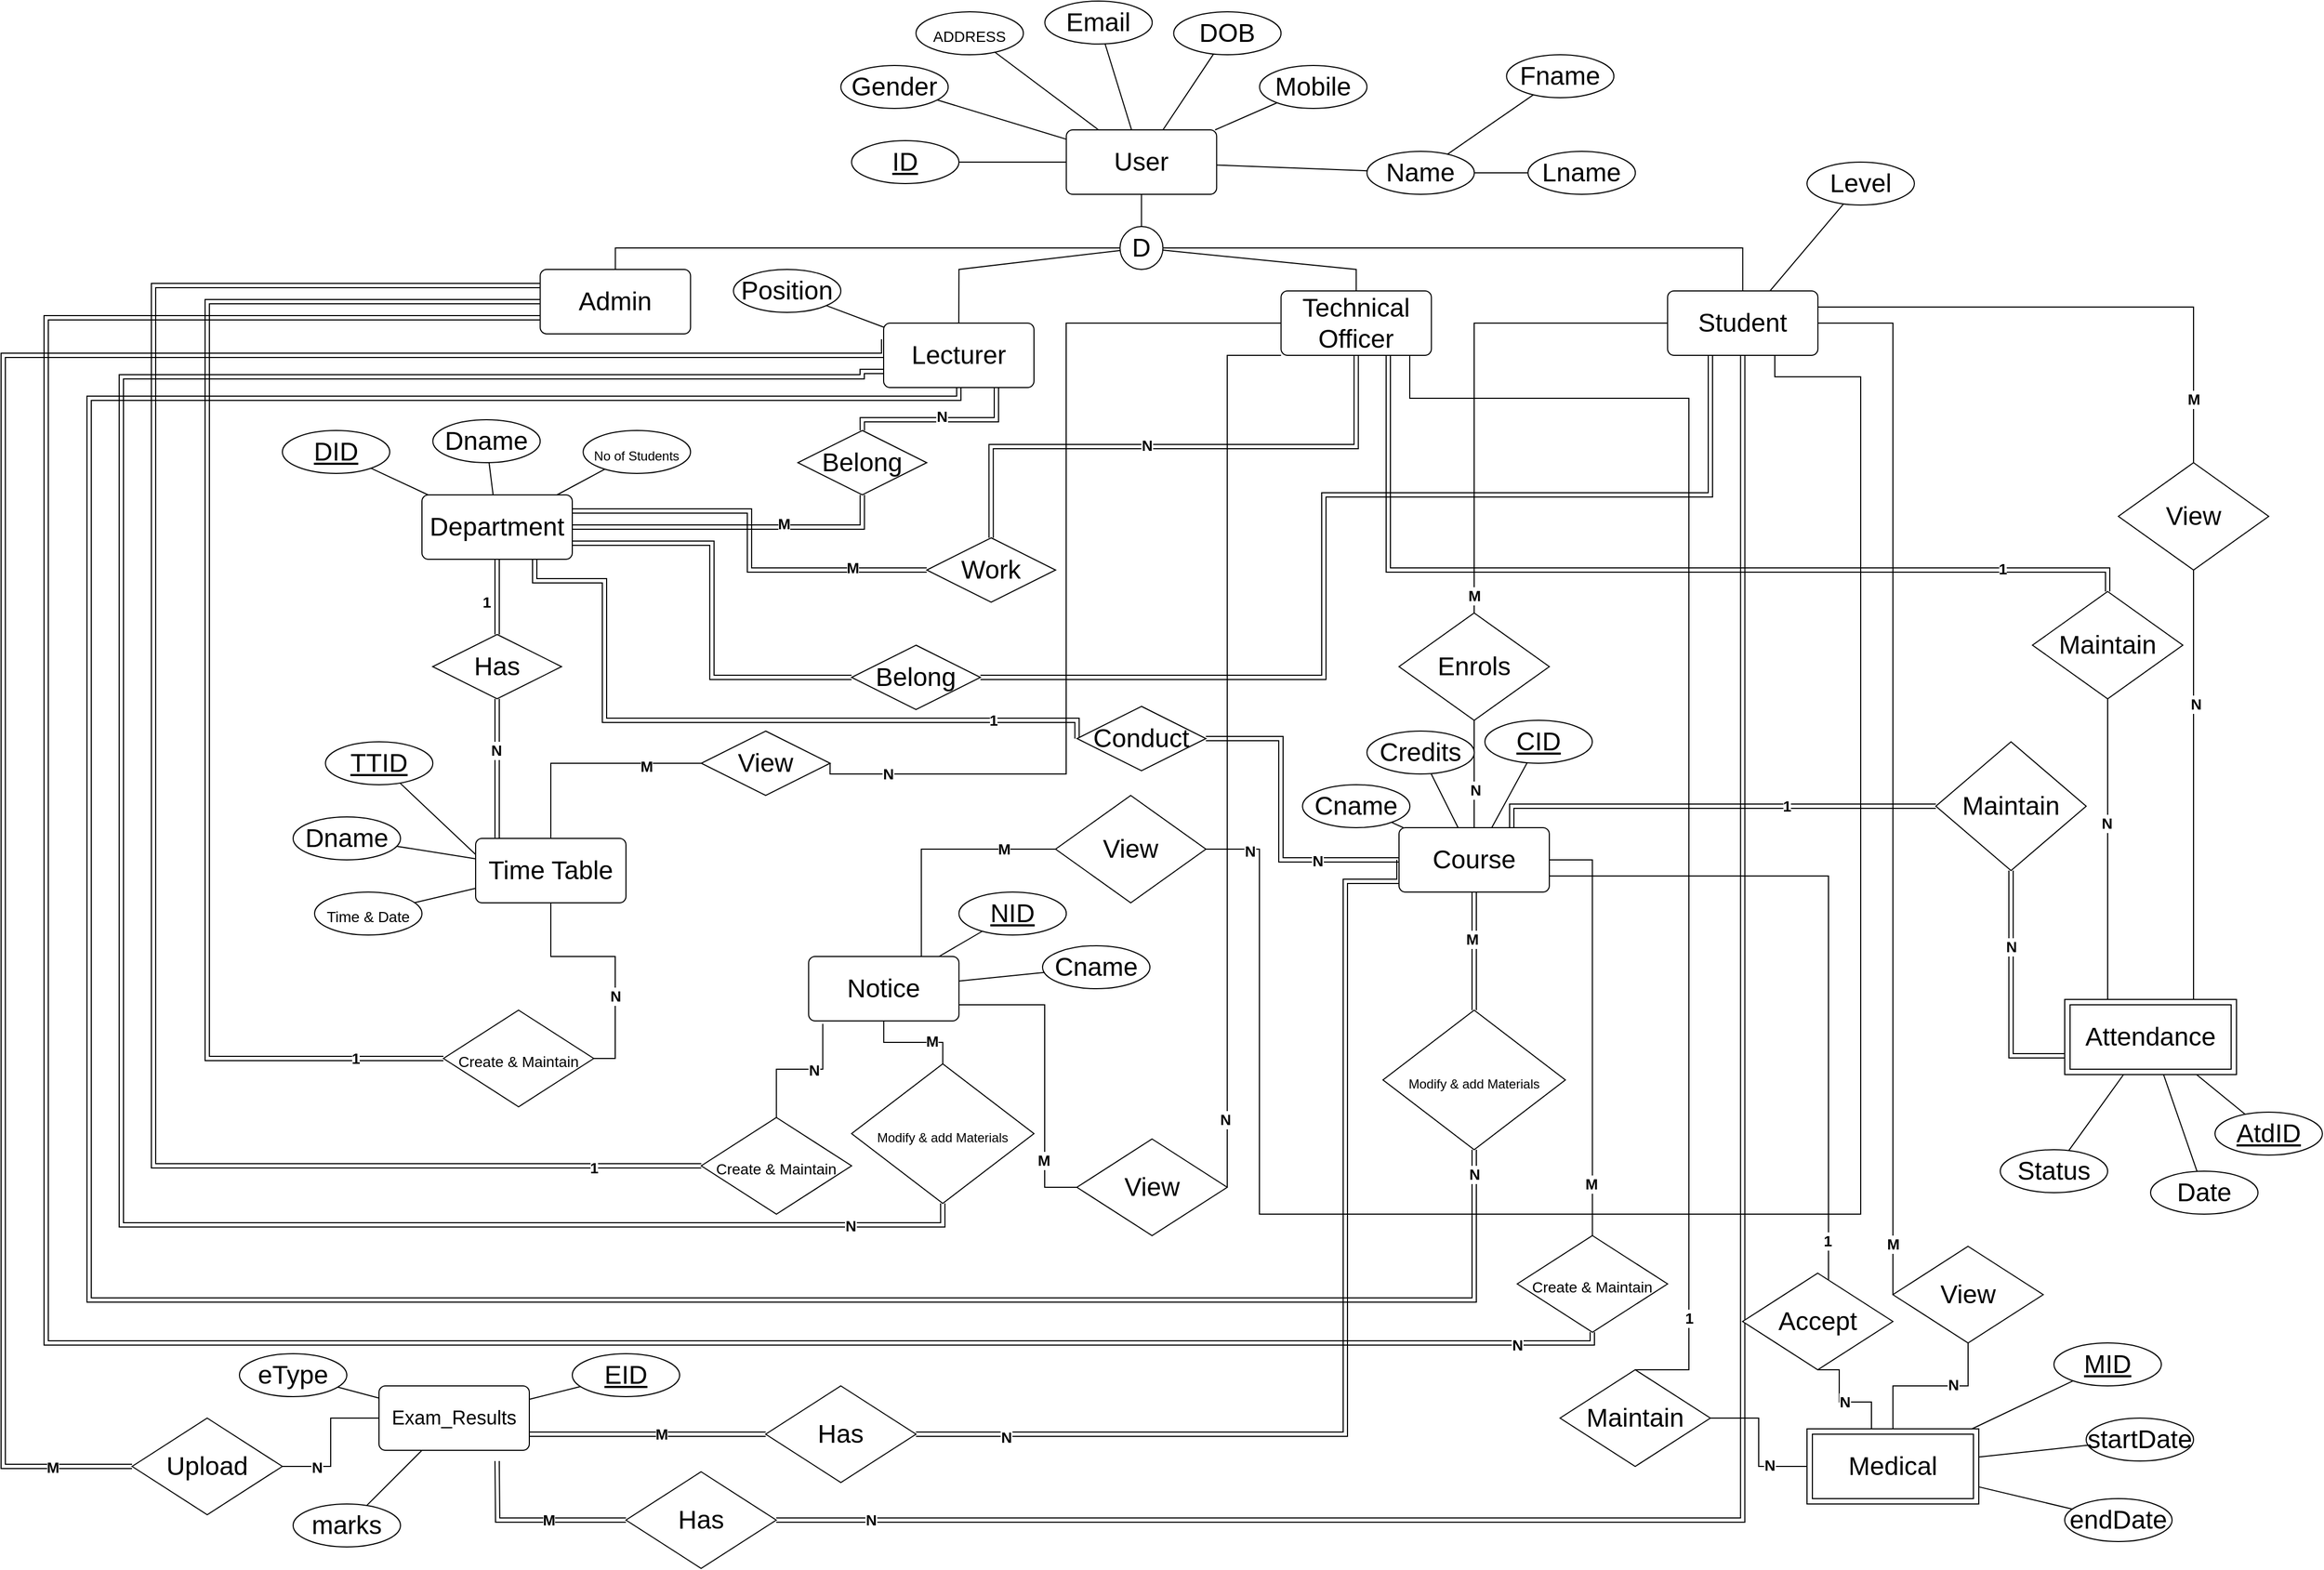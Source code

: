 <mxfile version="17.5.0" type="device"><diagram id="-6hDTSR5Ms34updTaCp2" name="Page-1"><mxGraphModel dx="3029" dy="1286" grid="1" gridSize="10" guides="1" tooltips="1" connect="1" arrows="1" fold="1" page="1" pageScale="1" pageWidth="2336" pageHeight="1654" background="#FFFFFF" math="0" shadow="0"><root><mxCell id="0"/><mxCell id="1" parent="0"/><mxCell id="gj6ehil4cQBld_E-kB1A-1" value="&lt;font style=&quot;font-size: 24px&quot;&gt;User&lt;/font&gt;" style="rounded=1;arcSize=10;whiteSpace=wrap;html=1;align=center;" vertex="1" parent="1"><mxGeometry x="1140.14" y="290" width="140" height="60" as="geometry"/></mxCell><mxCell id="gj6ehil4cQBld_E-kB1A-50" style="edgeStyle=orthogonalEdgeStyle;rounded=0;orthogonalLoop=1;jettySize=auto;html=1;exitX=0;exitY=0.5;exitDx=0;exitDy=0;entryX=0;entryY=0.5;entryDx=0;entryDy=0;fontSize=24;endArrow=none;endFill=0;shape=link;" edge="1" parent="1" source="gj6ehil4cQBld_E-kB1A-2" target="gj6ehil4cQBld_E-kB1A-46"><mxGeometry relative="1" as="geometry"><Array as="points"><mxPoint x="340" y="450"/><mxPoint x="340" y="1155"/></Array></mxGeometry></mxCell><mxCell id="gj6ehil4cQBld_E-kB1A-206" value="&lt;b&gt;1&lt;/b&gt;" style="edgeLabel;html=1;align=center;verticalAlign=middle;resizable=0;points=[];fontSize=14;" vertex="1" connectable="0" parent="gj6ehil4cQBld_E-kB1A-50"><mxGeometry x="0.866" relative="1" as="geometry"><mxPoint as="offset"/></mxGeometry></mxCell><mxCell id="gj6ehil4cQBld_E-kB1A-56" style="edgeStyle=orthogonalEdgeStyle;rounded=0;orthogonalLoop=1;jettySize=auto;html=1;exitX=0;exitY=0.25;exitDx=0;exitDy=0;fontSize=18;endArrow=none;endFill=0;entryX=0;entryY=0.5;entryDx=0;entryDy=0;shape=link;" edge="1" parent="1" source="gj6ehil4cQBld_E-kB1A-2" target="gj6ehil4cQBld_E-kB1A-58"><mxGeometry relative="1" as="geometry"><mxPoint x="995.14" y="1160" as="targetPoint"/><Array as="points"><mxPoint x="290" y="435"/><mxPoint x="290" y="1255"/></Array></mxGeometry></mxCell><mxCell id="gj6ehil4cQBld_E-kB1A-223" value="&lt;b&gt;1&lt;/b&gt;" style="edgeLabel;html=1;align=center;verticalAlign=middle;resizable=0;points=[];fontSize=14;" vertex="1" connectable="0" parent="gj6ehil4cQBld_E-kB1A-56"><mxGeometry x="0.881" y="-2" relative="1" as="geometry"><mxPoint as="offset"/></mxGeometry></mxCell><mxCell id="gj6ehil4cQBld_E-kB1A-78" style="edgeStyle=orthogonalEdgeStyle;rounded=0;orthogonalLoop=1;jettySize=auto;html=1;exitX=0;exitY=0.75;exitDx=0;exitDy=0;fontSize=12;endArrow=none;endFill=0;shape=link;" edge="1" parent="1" source="gj6ehil4cQBld_E-kB1A-2" target="gj6ehil4cQBld_E-kB1A-79"><mxGeometry relative="1" as="geometry"><mxPoint x="1630" y="1420" as="targetPoint"/><Array as="points"><mxPoint x="190" y="465"/><mxPoint x="190" y="1420"/><mxPoint x="1630" y="1420"/></Array></mxGeometry></mxCell><mxCell id="gj6ehil4cQBld_E-kB1A-233" value="&lt;b&gt;N&lt;/b&gt;" style="edgeLabel;html=1;align=center;verticalAlign=middle;resizable=0;points=[];fontSize=14;" vertex="1" connectable="0" parent="gj6ehil4cQBld_E-kB1A-78"><mxGeometry x="0.944" y="-2" relative="1" as="geometry"><mxPoint as="offset"/></mxGeometry></mxCell><mxCell id="gj6ehil4cQBld_E-kB1A-2" value="&lt;font style=&quot;font-size: 24px&quot;&gt;Admin&lt;/font&gt;" style="rounded=1;arcSize=10;whiteSpace=wrap;html=1;align=center;" vertex="1" parent="1"><mxGeometry x="650.14" y="420" width="140" height="60" as="geometry"/></mxCell><mxCell id="gj6ehil4cQBld_E-kB1A-37" style="rounded=0;orthogonalLoop=1;jettySize=auto;html=1;exitX=0.75;exitY=1;exitDx=0;exitDy=0;entryX=0.5;entryY=0;entryDx=0;entryDy=0;fontSize=24;endArrow=none;endFill=0;edgeStyle=orthogonalEdgeStyle;shape=link;" edge="1" parent="1" source="gj6ehil4cQBld_E-kB1A-4" target="gj6ehil4cQBld_E-kB1A-34"><mxGeometry relative="1" as="geometry"><Array as="points"><mxPoint x="1075" y="560"/><mxPoint x="950" y="560"/></Array></mxGeometry></mxCell><mxCell id="gj6ehil4cQBld_E-kB1A-187" value="&lt;b&gt;N&lt;/b&gt;" style="edgeLabel;html=1;align=center;verticalAlign=middle;resizable=0;points=[];fontSize=14;" vertex="1" connectable="0" parent="gj6ehil4cQBld_E-kB1A-37"><mxGeometry x="-0.018" y="-3" relative="1" as="geometry"><mxPoint as="offset"/></mxGeometry></mxCell><mxCell id="gj6ehil4cQBld_E-kB1A-60" style="edgeStyle=orthogonalEdgeStyle;rounded=0;orthogonalLoop=1;jettySize=auto;html=1;exitX=0;exitY=0.75;exitDx=0;exitDy=0;fontSize=18;endArrow=none;endFill=0;entryX=0.5;entryY=1;entryDx=0;entryDy=0;shape=link;" edge="1" parent="1" source="gj6ehil4cQBld_E-kB1A-4" target="gj6ehil4cQBld_E-kB1A-62"><mxGeometry relative="1" as="geometry"><mxPoint x="1000.14" y="1191.429" as="targetPoint"/><Array as="points"><mxPoint x="950" y="515"/><mxPoint x="950" y="520"/><mxPoint x="260" y="520"/><mxPoint x="260" y="1310"/><mxPoint x="1025" y="1310"/></Array></mxGeometry></mxCell><mxCell id="gj6ehil4cQBld_E-kB1A-225" value="&lt;b&gt;N&lt;/b&gt;" style="edgeLabel;html=1;align=center;verticalAlign=middle;resizable=0;points=[];fontSize=14;" vertex="1" connectable="0" parent="gj6ehil4cQBld_E-kB1A-60"><mxGeometry x="0.907" y="-1" relative="1" as="geometry"><mxPoint as="offset"/></mxGeometry></mxCell><mxCell id="gj6ehil4cQBld_E-kB1A-84" style="edgeStyle=orthogonalEdgeStyle;rounded=0;orthogonalLoop=1;jettySize=auto;html=1;exitX=0;exitY=0.25;exitDx=0;exitDy=0;fontSize=12;endArrow=none;endFill=0;shape=link;" edge="1" parent="1" source="gj6ehil4cQBld_E-kB1A-4" target="gj6ehil4cQBld_E-kB1A-85"><mxGeometry relative="1" as="geometry"><mxPoint x="260" y="1533.333" as="targetPoint"/><Array as="points"><mxPoint x="970" y="500"/><mxPoint x="150" y="500"/><mxPoint x="150" y="1535"/></Array></mxGeometry></mxCell><mxCell id="gj6ehil4cQBld_E-kB1A-226" value="&lt;b&gt;M&lt;/b&gt;" style="edgeLabel;html=1;align=center;verticalAlign=middle;resizable=0;points=[];fontSize=14;" vertex="1" connectable="0" parent="gj6ehil4cQBld_E-kB1A-84"><mxGeometry x="0.925" y="-1" relative="1" as="geometry"><mxPoint as="offset"/></mxGeometry></mxCell><mxCell id="gj6ehil4cQBld_E-kB1A-4" value="&lt;font style=&quot;font-size: 24px&quot;&gt;Lecturer&lt;/font&gt;" style="rounded=1;arcSize=10;whiteSpace=wrap;html=1;align=center;" vertex="1" parent="1"><mxGeometry x="970" y="470" width="140" height="60" as="geometry"/></mxCell><mxCell id="gj6ehil4cQBld_E-kB1A-39" style="edgeStyle=orthogonalEdgeStyle;rounded=0;orthogonalLoop=1;jettySize=auto;html=1;exitX=0.5;exitY=1;exitDx=0;exitDy=0;entryX=0.5;entryY=0;entryDx=0;entryDy=0;fontSize=24;endArrow=none;endFill=0;shape=link;" edge="1" parent="1" source="gj6ehil4cQBld_E-kB1A-5" target="gj6ehil4cQBld_E-kB1A-35"><mxGeometry relative="1" as="geometry"/></mxCell><mxCell id="gj6ehil4cQBld_E-kB1A-188" value="&lt;b&gt;N&lt;/b&gt;" style="edgeLabel;html=1;align=center;verticalAlign=middle;resizable=0;points=[];fontSize=14;" vertex="1" connectable="0" parent="gj6ehil4cQBld_E-kB1A-39"><mxGeometry x="0.098" y="-1" relative="1" as="geometry"><mxPoint as="offset"/></mxGeometry></mxCell><mxCell id="gj6ehil4cQBld_E-kB1A-49" style="edgeStyle=orthogonalEdgeStyle;rounded=0;orthogonalLoop=1;jettySize=auto;html=1;entryX=1;entryY=0.5;entryDx=0;entryDy=0;fontSize=24;endArrow=none;endFill=0;exitX=0;exitY=0.5;exitDx=0;exitDy=0;" edge="1" parent="1" source="gj6ehil4cQBld_E-kB1A-5" target="gj6ehil4cQBld_E-kB1A-48"><mxGeometry relative="1" as="geometry"><mxPoint x="1370.14" y="500" as="sourcePoint"/><Array as="points"><mxPoint x="1140" y="470"/><mxPoint x="1140" y="890"/><mxPoint x="920" y="890"/></Array></mxGeometry></mxCell><mxCell id="gj6ehil4cQBld_E-kB1A-203" value="&lt;b&gt;N&lt;/b&gt;" style="edgeLabel;html=1;align=center;verticalAlign=middle;resizable=0;points=[];fontSize=14;" vertex="1" connectable="0" parent="gj6ehil4cQBld_E-kB1A-49"><mxGeometry x="0.85" relative="1" as="geometry"><mxPoint as="offset"/></mxGeometry></mxCell><mxCell id="gj6ehil4cQBld_E-kB1A-64" style="edgeStyle=orthogonalEdgeStyle;rounded=0;orthogonalLoop=1;jettySize=auto;html=1;exitX=0;exitY=1;exitDx=0;exitDy=0;fontSize=24;endArrow=none;endFill=0;entryX=1;entryY=0.5;entryDx=0;entryDy=0;" edge="1" parent="1" source="gj6ehil4cQBld_E-kB1A-5" target="gj6ehil4cQBld_E-kB1A-70"><mxGeometry relative="1" as="geometry"><mxPoint x="1190.14" y="1080" as="targetPoint"/><Array as="points"><mxPoint x="1290" y="500"/></Array></mxGeometry></mxCell><mxCell id="gj6ehil4cQBld_E-kB1A-212" value="&lt;b&gt;N&lt;/b&gt;" style="edgeLabel;html=1;align=center;verticalAlign=middle;resizable=0;points=[];fontSize=14;" vertex="1" connectable="0" parent="gj6ehil4cQBld_E-kB1A-64"><mxGeometry x="0.847" y="-2" relative="1" as="geometry"><mxPoint as="offset"/></mxGeometry></mxCell><mxCell id="gj6ehil4cQBld_E-kB1A-106" style="edgeStyle=orthogonalEdgeStyle;rounded=0;orthogonalLoop=1;jettySize=auto;html=1;exitX=1;exitY=0.75;exitDx=0;exitDy=0;fontSize=24;endArrow=none;endFill=0;entryX=0.5;entryY=0;entryDx=0;entryDy=0;" edge="1" parent="1" source="gj6ehil4cQBld_E-kB1A-5" target="gj6ehil4cQBld_E-kB1A-107"><mxGeometry relative="1" as="geometry"><mxPoint x="1680" y="1100" as="targetPoint"/><Array as="points"><mxPoint x="1460" y="485"/><mxPoint x="1460" y="540"/><mxPoint x="1720" y="540"/><mxPoint x="1720" y="1445"/></Array></mxGeometry></mxCell><mxCell id="gj6ehil4cQBld_E-kB1A-220" value="&lt;b&gt;1&lt;/b&gt;" style="edgeLabel;html=1;align=center;verticalAlign=middle;resizable=0;points=[];fontSize=14;" vertex="1" connectable="0" parent="gj6ehil4cQBld_E-kB1A-106"><mxGeometry x="0.848" relative="1" as="geometry"><mxPoint as="offset"/></mxGeometry></mxCell><mxCell id="gj6ehil4cQBld_E-kB1A-5" value="&lt;font style=&quot;font-size: 24px&quot;&gt;Technical Officer&lt;/font&gt;" style="rounded=1;arcSize=10;whiteSpace=wrap;html=1;align=center;" vertex="1" parent="1"><mxGeometry x="1340.14" y="440" width="140" height="60" as="geometry"/></mxCell><mxCell id="gj6ehil4cQBld_E-kB1A-41" style="edgeStyle=orthogonalEdgeStyle;rounded=0;orthogonalLoop=1;jettySize=auto;html=1;exitX=0;exitY=0.5;exitDx=0;exitDy=0;entryX=1;entryY=0.5;entryDx=0;entryDy=0;fontSize=24;endArrow=none;endFill=0;shape=link;" edge="1" parent="1" source="gj6ehil4cQBld_E-kB1A-6" target="gj6ehil4cQBld_E-kB1A-36"><mxGeometry relative="1" as="geometry"><Array as="points"><mxPoint x="1740" y="470"/><mxPoint x="1740" y="630"/><mxPoint x="1380" y="630"/><mxPoint x="1380" y="800"/></Array></mxGeometry></mxCell><mxCell id="gj6ehil4cQBld_E-kB1A-65" style="edgeStyle=orthogonalEdgeStyle;rounded=0;orthogonalLoop=1;jettySize=auto;html=1;exitX=0;exitY=0.75;exitDx=0;exitDy=0;fontSize=24;endArrow=none;endFill=0;" edge="1" parent="1" source="gj6ehil4cQBld_E-kB1A-6" target="gj6ehil4cQBld_E-kB1A-66"><mxGeometry relative="1" as="geometry"><mxPoint x="1310.14" y="868.571" as="targetPoint"/><Array as="points"><mxPoint x="1800" y="485"/><mxPoint x="1800" y="520"/><mxPoint x="1880" y="520"/><mxPoint x="1880" y="1300"/><mxPoint x="1320" y="1300"/><mxPoint x="1320" y="960"/></Array></mxGeometry></mxCell><mxCell id="gj6ehil4cQBld_E-kB1A-210" value="&lt;b&gt;N&lt;/b&gt;" style="edgeLabel;html=1;align=center;verticalAlign=middle;resizable=0;points=[];fontSize=14;" vertex="1" connectable="0" parent="gj6ehil4cQBld_E-kB1A-65"><mxGeometry x="0.958" y="2" relative="1" as="geometry"><mxPoint as="offset"/></mxGeometry></mxCell><mxCell id="gj6ehil4cQBld_E-kB1A-90" style="edgeStyle=orthogonalEdgeStyle;rounded=0;orthogonalLoop=1;jettySize=auto;html=1;exitX=0.5;exitY=1;exitDx=0;exitDy=0;fontSize=12;endArrow=none;endFill=0;entryX=1;entryY=0.5;entryDx=0;entryDy=0;shape=link;" edge="1" parent="1" source="gj6ehil4cQBld_E-kB1A-6" target="gj6ehil4cQBld_E-kB1A-91"><mxGeometry relative="1" as="geometry"><mxPoint x="1730" y="1590" as="targetPoint"/></mxGeometry></mxCell><mxCell id="gj6ehil4cQBld_E-kB1A-229" value="&lt;b&gt;N&lt;/b&gt;" style="edgeLabel;html=1;align=center;verticalAlign=middle;resizable=0;points=[];fontSize=14;" vertex="1" connectable="0" parent="gj6ehil4cQBld_E-kB1A-90"><mxGeometry x="0.911" relative="1" as="geometry"><mxPoint as="offset"/></mxGeometry></mxCell><mxCell id="gj6ehil4cQBld_E-kB1A-109" style="edgeStyle=orthogonalEdgeStyle;rounded=0;orthogonalLoop=1;jettySize=auto;html=1;exitX=1;exitY=0.5;exitDx=0;exitDy=0;fontSize=24;endArrow=none;endFill=0;" edge="1" parent="1" source="gj6ehil4cQBld_E-kB1A-6" target="gj6ehil4cQBld_E-kB1A-110"><mxGeometry relative="1" as="geometry"><mxPoint x="1970" y="1331.667" as="targetPoint"/><Array as="points"><mxPoint x="1910" y="470"/></Array></mxGeometry></mxCell><mxCell id="gj6ehil4cQBld_E-kB1A-216" value="&lt;b&gt;M&lt;/b&gt;" style="edgeLabel;html=1;align=center;verticalAlign=middle;resizable=0;points=[];fontSize=14;" vertex="1" connectable="0" parent="gj6ehil4cQBld_E-kB1A-109"><mxGeometry x="0.904" relative="1" as="geometry"><mxPoint as="offset"/></mxGeometry></mxCell><mxCell id="gj6ehil4cQBld_E-kB1A-6" value="&lt;span style=&quot;font-size: 24px&quot;&gt;Student&lt;/span&gt;" style="rounded=1;arcSize=10;whiteSpace=wrap;html=1;align=center;" vertex="1" parent="1"><mxGeometry x="1700.14" y="440" width="140" height="60" as="geometry"/></mxCell><mxCell id="gj6ehil4cQBld_E-kB1A-7" value="D" style="ellipse;whiteSpace=wrap;html=1;align=center;fontSize=24;" vertex="1" parent="1"><mxGeometry x="1190.14" y="380" width="40" height="40" as="geometry"/></mxCell><mxCell id="gj6ehil4cQBld_E-kB1A-8" value="" style="endArrow=none;html=1;rounded=0;fontSize=24;" edge="1" parent="1" source="gj6ehil4cQBld_E-kB1A-7" target="gj6ehil4cQBld_E-kB1A-1"><mxGeometry width="50" height="50" relative="1" as="geometry"><mxPoint x="1300.14" y="460" as="sourcePoint"/><mxPoint x="1210.14" y="360" as="targetPoint"/></mxGeometry></mxCell><mxCell id="gj6ehil4cQBld_E-kB1A-9" value="" style="endArrow=none;html=1;rounded=0;fontSize=24;" edge="1" parent="1" source="gj6ehil4cQBld_E-kB1A-2" target="gj6ehil4cQBld_E-kB1A-7"><mxGeometry width="50" height="50" relative="1" as="geometry"><mxPoint x="720.14" y="440.0" as="sourcePoint"/><mxPoint x="1350.14" y="410" as="targetPoint"/><Array as="points"><mxPoint x="720.14" y="400"/></Array></mxGeometry></mxCell><mxCell id="gj6ehil4cQBld_E-kB1A-10" value="" style="endArrow=none;html=1;rounded=0;fontSize=24;" edge="1" parent="1" source="gj6ehil4cQBld_E-kB1A-6" target="gj6ehil4cQBld_E-kB1A-7"><mxGeometry width="50" height="50" relative="1" as="geometry"><mxPoint x="1300.14" y="460" as="sourcePoint"/><mxPoint x="1230.14" y="400" as="targetPoint"/><Array as="points"><mxPoint x="1770.14" y="400"/></Array></mxGeometry></mxCell><mxCell id="gj6ehil4cQBld_E-kB1A-11" value="" style="endArrow=none;html=1;rounded=0;fontSize=24;exitX=0.5;exitY=0;exitDx=0;exitDy=0;" edge="1" parent="1" source="gj6ehil4cQBld_E-kB1A-4" target="gj6ehil4cQBld_E-kB1A-7"><mxGeometry width="50" height="50" relative="1" as="geometry"><mxPoint x="1300.14" y="490" as="sourcePoint"/><mxPoint x="1350.14" y="440" as="targetPoint"/><Array as="points"><mxPoint x="1040.14" y="420"/></Array></mxGeometry></mxCell><mxCell id="gj6ehil4cQBld_E-kB1A-12" value="" style="endArrow=none;html=1;rounded=0;fontSize=24;exitX=0.5;exitY=0;exitDx=0;exitDy=0;" edge="1" parent="1" source="gj6ehil4cQBld_E-kB1A-5" target="gj6ehil4cQBld_E-kB1A-7"><mxGeometry width="50" height="50" relative="1" as="geometry"><mxPoint x="1300.14" y="490" as="sourcePoint"/><mxPoint x="1350.14" y="440" as="targetPoint"/><Array as="points"><mxPoint x="1410.14" y="420"/></Array></mxGeometry></mxCell><mxCell id="gj6ehil4cQBld_E-kB1A-13" value="ID" style="ellipse;whiteSpace=wrap;html=1;align=center;fontStyle=4;fontSize=24;" vertex="1" parent="1"><mxGeometry x="940.14" y="300" width="100" height="40" as="geometry"/></mxCell><mxCell id="gj6ehil4cQBld_E-kB1A-14" value="Name" style="ellipse;whiteSpace=wrap;html=1;align=center;fontSize=24;" vertex="1" parent="1"><mxGeometry x="1420.14" y="310" width="100" height="40" as="geometry"/></mxCell><mxCell id="gj6ehil4cQBld_E-kB1A-15" value="Fname" style="ellipse;whiteSpace=wrap;html=1;align=center;fontSize=24;" vertex="1" parent="1"><mxGeometry x="1550.14" y="220" width="100" height="40" as="geometry"/></mxCell><mxCell id="gj6ehil4cQBld_E-kB1A-16" value="Lname" style="ellipse;whiteSpace=wrap;html=1;align=center;fontSize=24;" vertex="1" parent="1"><mxGeometry x="1570.14" y="310" width="100" height="40" as="geometry"/></mxCell><mxCell id="gj6ehil4cQBld_E-kB1A-17" value="DOB" style="ellipse;whiteSpace=wrap;html=1;align=center;fontSize=24;" vertex="1" parent="1"><mxGeometry x="1240.14" y="180" width="100" height="40" as="geometry"/></mxCell><mxCell id="gj6ehil4cQBld_E-kB1A-18" value="Email" style="ellipse;whiteSpace=wrap;html=1;align=center;fontSize=24;" vertex="1" parent="1"><mxGeometry x="1120.14" y="170" width="100" height="40" as="geometry"/></mxCell><mxCell id="gj6ehil4cQBld_E-kB1A-19" value="&lt;font style=&quot;font-size: 14px&quot;&gt;ADDRESS&lt;/font&gt;" style="ellipse;whiteSpace=wrap;html=1;align=center;fontSize=24;" vertex="1" parent="1"><mxGeometry x="1000.14" y="180" width="100" height="40" as="geometry"/></mxCell><mxCell id="gj6ehil4cQBld_E-kB1A-20" value="&lt;font style=&quot;font-size: 24px&quot;&gt;Gender&lt;/font&gt;" style="ellipse;whiteSpace=wrap;html=1;align=center;fontSize=24;" vertex="1" parent="1"><mxGeometry x="930.14" y="230" width="100" height="40" as="geometry"/></mxCell><mxCell id="gj6ehil4cQBld_E-kB1A-21" value="Mobile" style="ellipse;whiteSpace=wrap;html=1;align=center;fontSize=24;" vertex="1" parent="1"><mxGeometry x="1320.14" y="230" width="100" height="40" as="geometry"/></mxCell><mxCell id="gj6ehil4cQBld_E-kB1A-22" value="" style="endArrow=none;html=1;rounded=0;fontSize=24;" edge="1" parent="1" source="gj6ehil4cQBld_E-kB1A-13" target="gj6ehil4cQBld_E-kB1A-1"><mxGeometry width="50" height="50" relative="1" as="geometry"><mxPoint x="1300.14" y="340" as="sourcePoint"/><mxPoint x="1350.14" y="290" as="targetPoint"/></mxGeometry></mxCell><mxCell id="gj6ehil4cQBld_E-kB1A-23" value="" style="endArrow=none;html=1;rounded=0;fontSize=24;" edge="1" parent="1" source="gj6ehil4cQBld_E-kB1A-1" target="gj6ehil4cQBld_E-kB1A-20"><mxGeometry width="50" height="50" relative="1" as="geometry"><mxPoint x="1070.14" y="280" as="sourcePoint"/><mxPoint x="1120.14" y="230" as="targetPoint"/></mxGeometry></mxCell><mxCell id="gj6ehil4cQBld_E-kB1A-24" value="" style="endArrow=none;html=1;rounded=0;fontSize=24;" edge="1" parent="1" source="gj6ehil4cQBld_E-kB1A-1" target="gj6ehil4cQBld_E-kB1A-19"><mxGeometry width="50" height="50" relative="1" as="geometry"><mxPoint x="1300.14" y="340" as="sourcePoint"/><mxPoint x="1350.14" y="290" as="targetPoint"/></mxGeometry></mxCell><mxCell id="gj6ehil4cQBld_E-kB1A-25" value="" style="endArrow=none;html=1;rounded=0;fontSize=24;" edge="1" parent="1" source="gj6ehil4cQBld_E-kB1A-1" target="gj6ehil4cQBld_E-kB1A-18"><mxGeometry width="50" height="50" relative="1" as="geometry"><mxPoint x="1300.14" y="340" as="sourcePoint"/><mxPoint x="1350.14" y="290" as="targetPoint"/></mxGeometry></mxCell><mxCell id="gj6ehil4cQBld_E-kB1A-26" value="" style="endArrow=none;html=1;rounded=0;fontSize=24;" edge="1" parent="1" source="gj6ehil4cQBld_E-kB1A-1" target="gj6ehil4cQBld_E-kB1A-17"><mxGeometry width="50" height="50" relative="1" as="geometry"><mxPoint x="1300.14" y="340" as="sourcePoint"/><mxPoint x="1350.14" y="290" as="targetPoint"/></mxGeometry></mxCell><mxCell id="gj6ehil4cQBld_E-kB1A-27" value="" style="endArrow=none;html=1;rounded=0;fontSize=24;" edge="1" parent="1" source="gj6ehil4cQBld_E-kB1A-1" target="gj6ehil4cQBld_E-kB1A-21"><mxGeometry width="50" height="50" relative="1" as="geometry"><mxPoint x="1300.14" y="340" as="sourcePoint"/><mxPoint x="1350.14" y="290" as="targetPoint"/></mxGeometry></mxCell><mxCell id="gj6ehil4cQBld_E-kB1A-28" value="" style="endArrow=none;html=1;rounded=0;fontSize=24;" edge="1" parent="1" source="gj6ehil4cQBld_E-kB1A-1" target="gj6ehil4cQBld_E-kB1A-14"><mxGeometry width="50" height="50" relative="1" as="geometry"><mxPoint x="1300.14" y="340" as="sourcePoint"/><mxPoint x="1350.14" y="290" as="targetPoint"/></mxGeometry></mxCell><mxCell id="gj6ehil4cQBld_E-kB1A-29" value="" style="endArrow=none;html=1;rounded=0;fontSize=24;" edge="1" parent="1" source="gj6ehil4cQBld_E-kB1A-14" target="gj6ehil4cQBld_E-kB1A-15"><mxGeometry width="50" height="50" relative="1" as="geometry"><mxPoint x="1300.14" y="340" as="sourcePoint"/><mxPoint x="1350.14" y="290" as="targetPoint"/></mxGeometry></mxCell><mxCell id="gj6ehil4cQBld_E-kB1A-30" value="" style="endArrow=none;html=1;rounded=0;fontSize=24;" edge="1" parent="1" source="gj6ehil4cQBld_E-kB1A-14" target="gj6ehil4cQBld_E-kB1A-16"><mxGeometry width="50" height="50" relative="1" as="geometry"><mxPoint x="1300.14" y="340" as="sourcePoint"/><mxPoint x="1350.14" y="290" as="targetPoint"/></mxGeometry></mxCell><mxCell id="gj6ehil4cQBld_E-kB1A-53" style="edgeStyle=orthogonalEdgeStyle;rounded=0;orthogonalLoop=1;jettySize=auto;html=1;exitX=0.5;exitY=1;exitDx=0;exitDy=0;entryX=0.5;entryY=0;entryDx=0;entryDy=0;fontSize=24;endArrow=none;endFill=0;shape=link;" edge="1" parent="1" source="gj6ehil4cQBld_E-kB1A-31" target="gj6ehil4cQBld_E-kB1A-47"><mxGeometry relative="1" as="geometry"/></mxCell><mxCell id="gj6ehil4cQBld_E-kB1A-181" style="edgeStyle=orthogonalEdgeStyle;shape=link;rounded=0;orthogonalLoop=1;jettySize=auto;html=1;exitX=0.75;exitY=1;exitDx=0;exitDy=0;entryX=0;entryY=0.5;entryDx=0;entryDy=0;fontSize=14;endArrow=none;endFill=0;" edge="1" parent="1" source="gj6ehil4cQBld_E-kB1A-31" target="gj6ehil4cQBld_E-kB1A-180"><mxGeometry relative="1" as="geometry"><Array as="points"><mxPoint x="645" y="710"/><mxPoint x="710" y="710"/><mxPoint x="710" y="840"/><mxPoint x="1150" y="840"/></Array></mxGeometry></mxCell><mxCell id="gj6ehil4cQBld_E-kB1A-200" value="&lt;b&gt;1&lt;/b&gt;" style="edgeLabel;html=1;align=center;verticalAlign=middle;resizable=0;points=[];fontSize=14;" vertex="1" connectable="0" parent="gj6ehil4cQBld_E-kB1A-181"><mxGeometry x="0.717" relative="1" as="geometry"><mxPoint as="offset"/></mxGeometry></mxCell><mxCell id="gj6ehil4cQBld_E-kB1A-31" value="&lt;font style=&quot;font-size: 24px&quot;&gt;Department&lt;/font&gt;" style="rounded=1;arcSize=10;whiteSpace=wrap;html=1;align=center;" vertex="1" parent="1"><mxGeometry x="540" y="630" width="140" height="60" as="geometry"/></mxCell><mxCell id="gj6ehil4cQBld_E-kB1A-38" style="edgeStyle=orthogonalEdgeStyle;rounded=0;orthogonalLoop=1;jettySize=auto;html=1;exitX=0.5;exitY=1;exitDx=0;exitDy=0;fontSize=24;endArrow=none;endFill=0;shape=link;" edge="1" parent="1" source="gj6ehil4cQBld_E-kB1A-34" target="gj6ehil4cQBld_E-kB1A-31"><mxGeometry relative="1" as="geometry"/></mxCell><mxCell id="gj6ehil4cQBld_E-kB1A-186" value="&lt;b&gt;M&lt;/b&gt;" style="edgeLabel;html=1;align=center;verticalAlign=middle;resizable=0;points=[];fontSize=14;" vertex="1" connectable="0" parent="gj6ehil4cQBld_E-kB1A-38"><mxGeometry x="-0.313" y="-3" relative="1" as="geometry"><mxPoint as="offset"/></mxGeometry></mxCell><mxCell id="gj6ehil4cQBld_E-kB1A-34" value="Belong" style="shape=rhombus;perimeter=rhombusPerimeter;whiteSpace=wrap;html=1;align=center;fontSize=24;" vertex="1" parent="1"><mxGeometry x="890.14" y="570" width="120" height="60" as="geometry"/></mxCell><mxCell id="gj6ehil4cQBld_E-kB1A-40" style="edgeStyle=orthogonalEdgeStyle;rounded=0;orthogonalLoop=1;jettySize=auto;html=1;exitX=0;exitY=0.5;exitDx=0;exitDy=0;entryX=1;entryY=0.25;entryDx=0;entryDy=0;fontSize=24;endArrow=none;endFill=0;shape=link;" edge="1" parent="1" source="gj6ehil4cQBld_E-kB1A-35" target="gj6ehil4cQBld_E-kB1A-31"><mxGeometry relative="1" as="geometry"/></mxCell><mxCell id="gj6ehil4cQBld_E-kB1A-189" value="&lt;b&gt;M&lt;/b&gt;" style="edgeLabel;html=1;align=center;verticalAlign=middle;resizable=0;points=[];fontSize=14;" vertex="1" connectable="0" parent="gj6ehil4cQBld_E-kB1A-40"><mxGeometry x="-0.641" y="-2" relative="1" as="geometry"><mxPoint as="offset"/></mxGeometry></mxCell><mxCell id="gj6ehil4cQBld_E-kB1A-35" value="Work" style="shape=rhombus;perimeter=rhombusPerimeter;whiteSpace=wrap;html=1;align=center;fontSize=24;" vertex="1" parent="1"><mxGeometry x="1010.14" y="670" width="120" height="60" as="geometry"/></mxCell><mxCell id="gj6ehil4cQBld_E-kB1A-42" style="edgeStyle=orthogonalEdgeStyle;rounded=0;orthogonalLoop=1;jettySize=auto;html=1;exitX=0;exitY=0.5;exitDx=0;exitDy=0;entryX=1;entryY=0.75;entryDx=0;entryDy=0;fontSize=24;endArrow=none;endFill=0;shape=link;" edge="1" parent="1" source="gj6ehil4cQBld_E-kB1A-36" target="gj6ehil4cQBld_E-kB1A-31"><mxGeometry relative="1" as="geometry"/></mxCell><mxCell id="gj6ehil4cQBld_E-kB1A-36" value="Belong" style="shape=rhombus;perimeter=rhombusPerimeter;whiteSpace=wrap;html=1;align=center;fontSize=24;" vertex="1" parent="1"><mxGeometry x="940.14" y="770" width="120" height="60" as="geometry"/></mxCell><mxCell id="gj6ehil4cQBld_E-kB1A-43" value="&lt;font style=&quot;font-size: 24px&quot;&gt;Time Table&lt;/font&gt;" style="rounded=1;arcSize=10;whiteSpace=wrap;html=1;align=center;" vertex="1" parent="1"><mxGeometry x="590" y="950" width="140" height="60" as="geometry"/></mxCell><mxCell id="gj6ehil4cQBld_E-kB1A-44" value="&lt;font style=&quot;font-size: 24px&quot;&gt;Notice&lt;/font&gt;" style="rounded=1;arcSize=10;whiteSpace=wrap;html=1;align=center;" vertex="1" parent="1"><mxGeometry x="900.14" y="1060" width="140" height="60" as="geometry"/></mxCell><mxCell id="gj6ehil4cQBld_E-kB1A-76" style="edgeStyle=orthogonalEdgeStyle;rounded=0;orthogonalLoop=1;jettySize=auto;html=1;exitX=0.5;exitY=1;exitDx=0;exitDy=0;entryX=0.5;entryY=0;entryDx=0;entryDy=0;fontSize=12;endArrow=none;endFill=0;shape=link;" edge="1" parent="1" source="gj6ehil4cQBld_E-kB1A-45" target="gj6ehil4cQBld_E-kB1A-75"><mxGeometry relative="1" as="geometry"/></mxCell><mxCell id="gj6ehil4cQBld_E-kB1A-214" value="&lt;b&gt;M&lt;/b&gt;" style="edgeLabel;html=1;align=center;verticalAlign=middle;resizable=0;points=[];fontSize=14;" vertex="1" connectable="0" parent="gj6ehil4cQBld_E-kB1A-76"><mxGeometry x="-0.2" y="-2" relative="1" as="geometry"><mxPoint as="offset"/></mxGeometry></mxCell><mxCell id="gj6ehil4cQBld_E-kB1A-87" style="edgeStyle=orthogonalEdgeStyle;rounded=0;orthogonalLoop=1;jettySize=auto;html=1;exitX=0;exitY=0.5;exitDx=0;exitDy=0;fontSize=12;endArrow=none;endFill=0;entryX=1;entryY=0.5;entryDx=0;entryDy=0;shape=link;" edge="1" parent="1" source="gj6ehil4cQBld_E-kB1A-45" target="gj6ehil4cQBld_E-kB1A-88"><mxGeometry relative="1" as="geometry"><mxPoint x="1040" y="1500" as="targetPoint"/><Array as="points"><mxPoint x="1450" y="990"/><mxPoint x="1400" y="990"/><mxPoint x="1400" y="1505"/></Array></mxGeometry></mxCell><mxCell id="gj6ehil4cQBld_E-kB1A-231" value="&lt;b&gt;N&lt;/b&gt;" style="edgeLabel;html=1;align=center;verticalAlign=middle;resizable=0;points=[];fontSize=14;" vertex="1" connectable="0" parent="gj6ehil4cQBld_E-kB1A-87"><mxGeometry x="0.832" y="3" relative="1" as="geometry"><mxPoint x="1" as="offset"/></mxGeometry></mxCell><mxCell id="gj6ehil4cQBld_E-kB1A-101" style="edgeStyle=orthogonalEdgeStyle;rounded=0;orthogonalLoop=1;jettySize=auto;html=1;exitX=1;exitY=0.75;exitDx=0;exitDy=0;fontSize=24;endArrow=none;endFill=0;" edge="1" parent="1" source="gj6ehil4cQBld_E-kB1A-45" target="gj6ehil4cQBld_E-kB1A-102"><mxGeometry relative="1" as="geometry"><mxPoint x="1860" y="1350" as="targetPoint"/><Array as="points"><mxPoint x="1850" y="985"/></Array></mxGeometry></mxCell><mxCell id="gj6ehil4cQBld_E-kB1A-218" value="&lt;b&gt;1&lt;/b&gt;" style="edgeLabel;html=1;align=center;verticalAlign=middle;resizable=0;points=[];fontSize=14;" vertex="1" connectable="0" parent="gj6ehil4cQBld_E-kB1A-101"><mxGeometry x="0.885" y="-1" relative="1" as="geometry"><mxPoint as="offset"/></mxGeometry></mxCell><mxCell id="gj6ehil4cQBld_E-kB1A-120" style="edgeStyle=orthogonalEdgeStyle;rounded=0;orthogonalLoop=1;jettySize=auto;html=1;exitX=0.75;exitY=0;exitDx=0;exitDy=0;entryX=0;entryY=0.5;entryDx=0;entryDy=0;fontSize=24;endArrow=none;endFill=0;shape=link;" edge="1" parent="1" source="gj6ehil4cQBld_E-kB1A-45" target="gj6ehil4cQBld_E-kB1A-119"><mxGeometry relative="1" as="geometry"/></mxCell><mxCell id="gj6ehil4cQBld_E-kB1A-196" value="&lt;b&gt;1&lt;/b&gt;" style="edgeLabel;html=1;align=center;verticalAlign=middle;resizable=0;points=[];fontSize=14;" vertex="1" connectable="0" parent="gj6ehil4cQBld_E-kB1A-120"><mxGeometry x="0.33" relative="1" as="geometry"><mxPoint as="offset"/></mxGeometry></mxCell><mxCell id="gj6ehil4cQBld_E-kB1A-45" value="&lt;font style=&quot;font-size: 24px&quot;&gt;Course&lt;/font&gt;" style="rounded=1;arcSize=10;whiteSpace=wrap;html=1;align=center;" vertex="1" parent="1"><mxGeometry x="1450.0" y="940" width="140" height="60" as="geometry"/></mxCell><mxCell id="gj6ehil4cQBld_E-kB1A-52" style="edgeStyle=orthogonalEdgeStyle;rounded=0;orthogonalLoop=1;jettySize=auto;html=1;exitX=1;exitY=0.5;exitDx=0;exitDy=0;entryX=0.5;entryY=1;entryDx=0;entryDy=0;fontSize=24;endArrow=none;endFill=0;" edge="1" parent="1" source="gj6ehil4cQBld_E-kB1A-46" target="gj6ehil4cQBld_E-kB1A-43"><mxGeometry relative="1" as="geometry"/></mxCell><mxCell id="gj6ehil4cQBld_E-kB1A-207" value="&lt;b&gt;N&lt;/b&gt;" style="edgeLabel;html=1;align=center;verticalAlign=middle;resizable=0;points=[];fontSize=14;" vertex="1" connectable="0" parent="gj6ehil4cQBld_E-kB1A-52"><mxGeometry x="-0.307" relative="1" as="geometry"><mxPoint as="offset"/></mxGeometry></mxCell><mxCell id="gj6ehil4cQBld_E-kB1A-46" value="&lt;font style=&quot;font-size: 14px&quot;&gt;Create &amp;amp; Maintain&lt;/font&gt;" style="shape=rhombus;perimeter=rhombusPerimeter;whiteSpace=wrap;html=1;align=center;fontSize=24;" vertex="1" parent="1"><mxGeometry x="560" y="1110" width="140" height="90" as="geometry"/></mxCell><mxCell id="gj6ehil4cQBld_E-kB1A-74" style="edgeStyle=orthogonalEdgeStyle;rounded=0;orthogonalLoop=1;jettySize=auto;html=1;exitX=0.5;exitY=1;exitDx=0;exitDy=0;fontSize=24;endArrow=none;endFill=0;shape=link;" edge="1" parent="1" source="gj6ehil4cQBld_E-kB1A-47" target="gj6ehil4cQBld_E-kB1A-43"><mxGeometry relative="1" as="geometry"><Array as="points"><mxPoint x="610" y="920"/><mxPoint x="610" y="920"/></Array></mxGeometry></mxCell><mxCell id="gj6ehil4cQBld_E-kB1A-205" value="&lt;b&gt;N&lt;/b&gt;" style="edgeLabel;html=1;align=center;verticalAlign=middle;resizable=0;points=[];fontSize=14;" vertex="1" connectable="0" parent="gj6ehil4cQBld_E-kB1A-74"><mxGeometry x="-0.262" y="-1" relative="1" as="geometry"><mxPoint as="offset"/></mxGeometry></mxCell><mxCell id="gj6ehil4cQBld_E-kB1A-47" value="Has" style="shape=rhombus;perimeter=rhombusPerimeter;whiteSpace=wrap;html=1;align=center;fontSize=24;" vertex="1" parent="1"><mxGeometry x="550" y="760" width="120" height="60" as="geometry"/></mxCell><mxCell id="gj6ehil4cQBld_E-kB1A-51" style="edgeStyle=orthogonalEdgeStyle;rounded=0;orthogonalLoop=1;jettySize=auto;html=1;exitX=0;exitY=0.5;exitDx=0;exitDy=0;fontSize=24;endArrow=none;endFill=0;" edge="1" parent="1" source="gj6ehil4cQBld_E-kB1A-48" target="gj6ehil4cQBld_E-kB1A-43"><mxGeometry relative="1" as="geometry"/></mxCell><mxCell id="gj6ehil4cQBld_E-kB1A-202" value="&lt;b&gt;M&lt;/b&gt;" style="edgeLabel;html=1;align=center;verticalAlign=middle;resizable=0;points=[];fontSize=14;" vertex="1" connectable="0" parent="gj6ehil4cQBld_E-kB1A-51"><mxGeometry x="-0.513" y="3" relative="1" as="geometry"><mxPoint as="offset"/></mxGeometry></mxCell><mxCell id="gj6ehil4cQBld_E-kB1A-48" value="View" style="shape=rhombus;perimeter=rhombusPerimeter;whiteSpace=wrap;html=1;align=center;fontSize=24;" vertex="1" parent="1"><mxGeometry x="800.14" y="850" width="120" height="60" as="geometry"/></mxCell><mxCell id="gj6ehil4cQBld_E-kB1A-55" value="&lt;font style=&quot;font-size: 18px&quot;&gt;Exam_Results&lt;/font&gt;" style="rounded=1;arcSize=10;whiteSpace=wrap;html=1;align=center;" vertex="1" parent="1"><mxGeometry x="500" y="1460" width="140" height="60" as="geometry"/></mxCell><mxCell id="gj6ehil4cQBld_E-kB1A-59" style="edgeStyle=orthogonalEdgeStyle;rounded=0;orthogonalLoop=1;jettySize=auto;html=1;exitX=0.5;exitY=0;exitDx=0;exitDy=0;entryX=0.094;entryY=1.045;entryDx=0;entryDy=0;entryPerimeter=0;fontSize=18;endArrow=none;endFill=0;" edge="1" parent="1" source="gj6ehil4cQBld_E-kB1A-58" target="gj6ehil4cQBld_E-kB1A-44"><mxGeometry relative="1" as="geometry"/></mxCell><mxCell id="gj6ehil4cQBld_E-kB1A-222" value="&lt;b&gt;N&lt;/b&gt;" style="edgeLabel;html=1;align=center;verticalAlign=middle;resizable=0;points=[];fontSize=14;" vertex="1" connectable="0" parent="gj6ehil4cQBld_E-kB1A-59"><mxGeometry x="0.225" y="-1" relative="1" as="geometry"><mxPoint as="offset"/></mxGeometry></mxCell><mxCell id="gj6ehil4cQBld_E-kB1A-58" value="&lt;font style=&quot;font-size: 14px&quot;&gt;Create &amp;amp; Maintain&lt;/font&gt;" style="shape=rhombus;perimeter=rhombusPerimeter;whiteSpace=wrap;html=1;align=center;fontSize=24;" vertex="1" parent="1"><mxGeometry x="800.14" y="1210" width="140" height="90" as="geometry"/></mxCell><mxCell id="gj6ehil4cQBld_E-kB1A-63" style="edgeStyle=orthogonalEdgeStyle;rounded=0;orthogonalLoop=1;jettySize=auto;html=1;exitX=0.5;exitY=0;exitDx=0;exitDy=0;fontSize=24;endArrow=none;endFill=0;" edge="1" parent="1" source="gj6ehil4cQBld_E-kB1A-62" target="gj6ehil4cQBld_E-kB1A-44"><mxGeometry relative="1" as="geometry"><mxPoint x="1040.14" y="990" as="targetPoint"/></mxGeometry></mxCell><mxCell id="gj6ehil4cQBld_E-kB1A-224" value="&lt;b&gt;M&lt;/b&gt;" style="edgeLabel;html=1;align=center;verticalAlign=middle;resizable=0;points=[];fontSize=14;" vertex="1" connectable="0" parent="gj6ehil4cQBld_E-kB1A-63"><mxGeometry x="-0.366" y="-1" relative="1" as="geometry"><mxPoint as="offset"/></mxGeometry></mxCell><mxCell id="gj6ehil4cQBld_E-kB1A-62" value="&lt;font style=&quot;font-size: 12px&quot;&gt;Modify &amp;amp; add Materials&lt;/font&gt;" style="shape=rhombus;perimeter=rhombusPerimeter;whiteSpace=wrap;html=1;align=center;fontSize=24;" vertex="1" parent="1"><mxGeometry x="940.14" y="1160" width="169.86" height="130" as="geometry"/></mxCell><mxCell id="gj6ehil4cQBld_E-kB1A-67" style="edgeStyle=orthogonalEdgeStyle;rounded=0;orthogonalLoop=1;jettySize=auto;html=1;exitX=0;exitY=0.5;exitDx=0;exitDy=0;entryX=0.75;entryY=0;entryDx=0;entryDy=0;fontSize=24;endArrow=none;endFill=0;" edge="1" parent="1" source="gj6ehil4cQBld_E-kB1A-66" target="gj6ehil4cQBld_E-kB1A-44"><mxGeometry relative="1" as="geometry"/></mxCell><mxCell id="gj6ehil4cQBld_E-kB1A-208" value="&lt;b&gt;M&lt;/b&gt;" style="edgeLabel;html=1;align=center;verticalAlign=middle;resizable=0;points=[];fontSize=14;" vertex="1" connectable="0" parent="gj6ehil4cQBld_E-kB1A-67"><mxGeometry x="-0.572" relative="1" as="geometry"><mxPoint as="offset"/></mxGeometry></mxCell><mxCell id="gj6ehil4cQBld_E-kB1A-66" value="&lt;font style=&quot;font-size: 24px&quot;&gt;View&lt;/font&gt;" style="shape=rhombus;perimeter=rhombusPerimeter;whiteSpace=wrap;html=1;align=center;fontSize=24;" vertex="1" parent="1"><mxGeometry x="1130.14" y="910" width="140" height="100" as="geometry"/></mxCell><mxCell id="gj6ehil4cQBld_E-kB1A-73" style="edgeStyle=orthogonalEdgeStyle;rounded=0;orthogonalLoop=1;jettySize=auto;html=1;exitX=0;exitY=0.5;exitDx=0;exitDy=0;entryX=1;entryY=0.75;entryDx=0;entryDy=0;fontSize=24;endArrow=none;endFill=0;" edge="1" parent="1" source="gj6ehil4cQBld_E-kB1A-70" target="gj6ehil4cQBld_E-kB1A-44"><mxGeometry relative="1" as="geometry"><Array as="points"><mxPoint x="1120" y="1275"/><mxPoint x="1120" y="1105"/></Array></mxGeometry></mxCell><mxCell id="gj6ehil4cQBld_E-kB1A-213" value="&lt;b&gt;M&lt;/b&gt;" style="edgeLabel;html=1;align=center;verticalAlign=middle;resizable=0;points=[];fontSize=14;" vertex="1" connectable="0" parent="gj6ehil4cQBld_E-kB1A-73"><mxGeometry x="-0.607" y="1" relative="1" as="geometry"><mxPoint as="offset"/></mxGeometry></mxCell><mxCell id="gj6ehil4cQBld_E-kB1A-70" value="&lt;font style=&quot;font-size: 24px&quot;&gt;View&lt;/font&gt;" style="shape=rhombus;perimeter=rhombusPerimeter;whiteSpace=wrap;html=1;align=center;fontSize=24;" vertex="1" parent="1"><mxGeometry x="1150.0" y="1230" width="140" height="90" as="geometry"/></mxCell><mxCell id="gj6ehil4cQBld_E-kB1A-77" style="edgeStyle=orthogonalEdgeStyle;rounded=0;orthogonalLoop=1;jettySize=auto;html=1;exitX=0.5;exitY=1;exitDx=0;exitDy=0;fontSize=12;endArrow=none;endFill=0;shape=link;" edge="1" parent="1" source="gj6ehil4cQBld_E-kB1A-75" target="gj6ehil4cQBld_E-kB1A-4"><mxGeometry relative="1" as="geometry"><mxPoint x="1020" y="520" as="targetPoint"/><Array as="points"><mxPoint x="1520" y="1380"/><mxPoint x="230" y="1380"/><mxPoint x="230" y="540"/><mxPoint x="1040" y="540"/></Array></mxGeometry></mxCell><mxCell id="gj6ehil4cQBld_E-kB1A-215" value="&lt;b&gt;N&lt;/b&gt;" style="edgeLabel;html=1;align=center;verticalAlign=middle;resizable=0;points=[];fontSize=14;" vertex="1" connectable="0" parent="gj6ehil4cQBld_E-kB1A-77"><mxGeometry x="-0.985" relative="1" as="geometry"><mxPoint as="offset"/></mxGeometry></mxCell><mxCell id="gj6ehil4cQBld_E-kB1A-75" value="&lt;font style=&quot;font-size: 12px&quot;&gt;Modify &amp;amp; add Materials&lt;/font&gt;" style="shape=rhombus;perimeter=rhombusPerimeter;whiteSpace=wrap;html=1;align=center;fontSize=24;" vertex="1" parent="1"><mxGeometry x="1435.07" y="1110" width="169.86" height="130" as="geometry"/></mxCell><mxCell id="gj6ehil4cQBld_E-kB1A-80" style="edgeStyle=orthogonalEdgeStyle;rounded=0;orthogonalLoop=1;jettySize=auto;html=1;exitX=0.5;exitY=0;exitDx=0;exitDy=0;entryX=1;entryY=0.5;entryDx=0;entryDy=0;fontSize=12;endArrow=none;endFill=0;" edge="1" parent="1" source="gj6ehil4cQBld_E-kB1A-79" target="gj6ehil4cQBld_E-kB1A-45"><mxGeometry relative="1" as="geometry"/></mxCell><mxCell id="gj6ehil4cQBld_E-kB1A-232" value="&lt;b&gt;M&lt;/b&gt;" style="edgeLabel;html=1;align=center;verticalAlign=middle;resizable=0;points=[];fontSize=14;" vertex="1" connectable="0" parent="gj6ehil4cQBld_E-kB1A-80"><mxGeometry x="-0.754" y="1" relative="1" as="geometry"><mxPoint as="offset"/></mxGeometry></mxCell><mxCell id="gj6ehil4cQBld_E-kB1A-79" value="&lt;font style=&quot;font-size: 14px&quot;&gt;Create &amp;amp; Maintain&lt;/font&gt;" style="shape=rhombus;perimeter=rhombusPerimeter;whiteSpace=wrap;html=1;align=center;fontSize=24;" vertex="1" parent="1"><mxGeometry x="1560.14" y="1320" width="140" height="90" as="geometry"/></mxCell><mxCell id="gj6ehil4cQBld_E-kB1A-82" style="edgeStyle=orthogonalEdgeStyle;rounded=0;orthogonalLoop=1;jettySize=auto;html=1;exitX=0.5;exitY=0;exitDx=0;exitDy=0;entryX=0;entryY=0.5;entryDx=0;entryDy=0;fontSize=12;endArrow=none;endFill=0;" edge="1" parent="1" source="gj6ehil4cQBld_E-kB1A-81" target="gj6ehil4cQBld_E-kB1A-6"><mxGeometry relative="1" as="geometry"/></mxCell><mxCell id="gj6ehil4cQBld_E-kB1A-198" value="&lt;b&gt;M&lt;/b&gt;" style="edgeLabel;html=1;align=center;verticalAlign=middle;resizable=0;points=[];fontSize=14;" vertex="1" connectable="0" parent="gj6ehil4cQBld_E-kB1A-82"><mxGeometry x="-0.929" relative="1" as="geometry"><mxPoint as="offset"/></mxGeometry></mxCell><mxCell id="gj6ehil4cQBld_E-kB1A-83" style="edgeStyle=orthogonalEdgeStyle;rounded=0;orthogonalLoop=1;jettySize=auto;html=1;exitX=0.5;exitY=1;exitDx=0;exitDy=0;fontSize=12;endArrow=none;endFill=0;" edge="1" parent="1" source="gj6ehil4cQBld_E-kB1A-81" target="gj6ehil4cQBld_E-kB1A-45"><mxGeometry relative="1" as="geometry"/></mxCell><mxCell id="gj6ehil4cQBld_E-kB1A-199" value="&lt;b&gt;N&lt;/b&gt;" style="edgeLabel;html=1;align=center;verticalAlign=middle;resizable=0;points=[];fontSize=14;" vertex="1" connectable="0" parent="gj6ehil4cQBld_E-kB1A-83"><mxGeometry x="0.3" y="1" relative="1" as="geometry"><mxPoint as="offset"/></mxGeometry></mxCell><mxCell id="gj6ehil4cQBld_E-kB1A-81" value="&lt;font style=&quot;font-size: 24px&quot;&gt;Enrols&lt;/font&gt;" style="shape=rhombus;perimeter=rhombusPerimeter;whiteSpace=wrap;html=1;align=center;fontSize=24;" vertex="1" parent="1"><mxGeometry x="1450" y="740" width="140" height="100" as="geometry"/></mxCell><mxCell id="gj6ehil4cQBld_E-kB1A-86" style="edgeStyle=orthogonalEdgeStyle;rounded=0;orthogonalLoop=1;jettySize=auto;html=1;exitX=1;exitY=0.5;exitDx=0;exitDy=0;fontSize=12;endArrow=none;endFill=0;" edge="1" parent="1" source="gj6ehil4cQBld_E-kB1A-85" target="gj6ehil4cQBld_E-kB1A-55"><mxGeometry relative="1" as="geometry"/></mxCell><mxCell id="gj6ehil4cQBld_E-kB1A-227" value="&lt;b&gt;N&lt;/b&gt;" style="edgeLabel;html=1;align=center;verticalAlign=middle;resizable=0;points=[];fontSize=14;" vertex="1" connectable="0" parent="gj6ehil4cQBld_E-kB1A-86"><mxGeometry x="-0.526" y="-1" relative="1" as="geometry"><mxPoint as="offset"/></mxGeometry></mxCell><mxCell id="gj6ehil4cQBld_E-kB1A-85" value="&lt;font style=&quot;font-size: 24px&quot;&gt;Upload&lt;/font&gt;" style="shape=rhombus;perimeter=rhombusPerimeter;whiteSpace=wrap;html=1;align=center;fontSize=24;" vertex="1" parent="1"><mxGeometry x="270.0" y="1490" width="140" height="90" as="geometry"/></mxCell><mxCell id="gj6ehil4cQBld_E-kB1A-89" style="edgeStyle=orthogonalEdgeStyle;rounded=0;orthogonalLoop=1;jettySize=auto;html=1;exitX=0;exitY=0.5;exitDx=0;exitDy=0;entryX=1;entryY=0.75;entryDx=0;entryDy=0;fontSize=12;endArrow=none;endFill=0;shape=link;" edge="1" parent="1" source="gj6ehil4cQBld_E-kB1A-88" target="gj6ehil4cQBld_E-kB1A-55"><mxGeometry relative="1" as="geometry"/></mxCell><mxCell id="gj6ehil4cQBld_E-kB1A-230" value="&lt;b&gt;M&lt;/b&gt;" style="edgeLabel;html=1;align=center;verticalAlign=middle;resizable=0;points=[];fontSize=14;" vertex="1" connectable="0" parent="gj6ehil4cQBld_E-kB1A-89"><mxGeometry x="-0.117" relative="1" as="geometry"><mxPoint as="offset"/></mxGeometry></mxCell><mxCell id="gj6ehil4cQBld_E-kB1A-88" value="&lt;font style=&quot;font-size: 24px&quot;&gt;Has&lt;/font&gt;" style="shape=rhombus;perimeter=rhombusPerimeter;whiteSpace=wrap;html=1;align=center;fontSize=24;" vertex="1" parent="1"><mxGeometry x="860.14" y="1460" width="140" height="90" as="geometry"/></mxCell><mxCell id="gj6ehil4cQBld_E-kB1A-94" style="edgeStyle=orthogonalEdgeStyle;rounded=0;orthogonalLoop=1;jettySize=auto;html=1;exitX=0;exitY=0.5;exitDx=0;exitDy=0;fontSize=12;endArrow=none;endFill=0;shape=link;" edge="1" parent="1" source="gj6ehil4cQBld_E-kB1A-91"><mxGeometry relative="1" as="geometry"><mxPoint x="610" y="1530" as="targetPoint"/></mxGeometry></mxCell><mxCell id="gj6ehil4cQBld_E-kB1A-228" value="&lt;b&gt;M&lt;/b&gt;" style="edgeLabel;html=1;align=center;verticalAlign=middle;resizable=0;points=[];fontSize=14;" vertex="1" connectable="0" parent="gj6ehil4cQBld_E-kB1A-94"><mxGeometry x="-0.177" relative="1" as="geometry"><mxPoint as="offset"/></mxGeometry></mxCell><mxCell id="gj6ehil4cQBld_E-kB1A-91" value="&lt;font style=&quot;font-size: 24px&quot;&gt;Has&lt;/font&gt;" style="shape=rhombus;perimeter=rhombusPerimeter;whiteSpace=wrap;html=1;align=center;fontSize=24;" vertex="1" parent="1"><mxGeometry x="730.0" y="1540" width="140" height="90" as="geometry"/></mxCell><mxCell id="gj6ehil4cQBld_E-kB1A-99" value="&lt;font style=&quot;font-size: 24px&quot;&gt;Medical&lt;/font&gt;" style="shape=ext;margin=3;double=1;whiteSpace=wrap;html=1;align=center;fontSize=12;" vertex="1" parent="1"><mxGeometry x="1830" y="1500" width="160" height="70" as="geometry"/></mxCell><mxCell id="gj6ehil4cQBld_E-kB1A-105" style="edgeStyle=orthogonalEdgeStyle;rounded=0;orthogonalLoop=1;jettySize=auto;html=1;exitX=0.5;exitY=1;exitDx=0;exitDy=0;fontSize=24;endArrow=none;endFill=0;" edge="1" parent="1" source="gj6ehil4cQBld_E-kB1A-102" target="gj6ehil4cQBld_E-kB1A-99"><mxGeometry relative="1" as="geometry"><Array as="points"><mxPoint x="1860" y="1475"/><mxPoint x="1890" y="1475"/></Array></mxGeometry></mxCell><mxCell id="gj6ehil4cQBld_E-kB1A-219" value="&lt;b&gt;N&lt;/b&gt;" style="edgeLabel;html=1;align=center;verticalAlign=middle;resizable=0;points=[];fontSize=14;" vertex="1" connectable="0" parent="gj6ehil4cQBld_E-kB1A-105"><mxGeometry x="0.048" relative="1" as="geometry"><mxPoint as="offset"/></mxGeometry></mxCell><mxCell id="gj6ehil4cQBld_E-kB1A-102" value="&lt;font style=&quot;font-size: 24px&quot;&gt;Accept&lt;/font&gt;" style="shape=rhombus;perimeter=rhombusPerimeter;whiteSpace=wrap;html=1;align=center;fontSize=24;" vertex="1" parent="1"><mxGeometry x="1770.0" y="1355" width="140" height="90" as="geometry"/></mxCell><mxCell id="gj6ehil4cQBld_E-kB1A-108" style="edgeStyle=orthogonalEdgeStyle;rounded=0;orthogonalLoop=1;jettySize=auto;html=1;exitX=1;exitY=0.5;exitDx=0;exitDy=0;entryX=0;entryY=0.5;entryDx=0;entryDy=0;fontSize=24;endArrow=none;endFill=0;" edge="1" parent="1" source="gj6ehil4cQBld_E-kB1A-107" target="gj6ehil4cQBld_E-kB1A-99"><mxGeometry relative="1" as="geometry"/></mxCell><mxCell id="gj6ehil4cQBld_E-kB1A-221" value="&lt;b&gt;N&lt;/b&gt;" style="edgeLabel;html=1;align=center;verticalAlign=middle;resizable=0;points=[];fontSize=14;" vertex="1" connectable="0" parent="gj6ehil4cQBld_E-kB1A-108"><mxGeometry x="0.481" y="1" relative="1" as="geometry"><mxPoint as="offset"/></mxGeometry></mxCell><mxCell id="gj6ehil4cQBld_E-kB1A-107" value="&lt;font style=&quot;font-size: 24px&quot;&gt;Maintain&lt;/font&gt;" style="shape=rhombus;perimeter=rhombusPerimeter;whiteSpace=wrap;html=1;align=center;fontSize=24;" vertex="1" parent="1"><mxGeometry x="1600.0" y="1445" width="140" height="90" as="geometry"/></mxCell><mxCell id="gj6ehil4cQBld_E-kB1A-111" style="edgeStyle=orthogonalEdgeStyle;rounded=0;orthogonalLoop=1;jettySize=auto;html=1;exitX=0.5;exitY=1;exitDx=0;exitDy=0;fontSize=24;endArrow=none;endFill=0;" edge="1" parent="1" source="gj6ehil4cQBld_E-kB1A-110" target="gj6ehil4cQBld_E-kB1A-99"><mxGeometry relative="1" as="geometry"/></mxCell><mxCell id="gj6ehil4cQBld_E-kB1A-217" value="&lt;b&gt;N&lt;/b&gt;" style="edgeLabel;html=1;align=center;verticalAlign=middle;resizable=0;points=[];fontSize=14;" vertex="1" connectable="0" parent="gj6ehil4cQBld_E-kB1A-111"><mxGeometry x="-0.28" y="-1" relative="1" as="geometry"><mxPoint as="offset"/></mxGeometry></mxCell><mxCell id="gj6ehil4cQBld_E-kB1A-110" value="&lt;font style=&quot;font-size: 24px&quot;&gt;View&lt;/font&gt;" style="shape=rhombus;perimeter=rhombusPerimeter;whiteSpace=wrap;html=1;align=center;fontSize=24;" vertex="1" parent="1"><mxGeometry x="1910.0" y="1330" width="140" height="90" as="geometry"/></mxCell><mxCell id="gj6ehil4cQBld_E-kB1A-115" style="edgeStyle=orthogonalEdgeStyle;rounded=0;orthogonalLoop=1;jettySize=auto;html=1;exitX=0.25;exitY=0;exitDx=0;exitDy=0;fontSize=24;endArrow=none;endFill=0;" edge="1" parent="1" source="gj6ehil4cQBld_E-kB1A-112" target="gj6ehil4cQBld_E-kB1A-114"><mxGeometry relative="1" as="geometry"/></mxCell><mxCell id="gj6ehil4cQBld_E-kB1A-192" value="&lt;b&gt;N&lt;/b&gt;" style="edgeLabel;html=1;align=center;verticalAlign=middle;resizable=0;points=[];fontSize=14;" vertex="1" connectable="0" parent="gj6ehil4cQBld_E-kB1A-115"><mxGeometry x="0.171" y="1" relative="1" as="geometry"><mxPoint as="offset"/></mxGeometry></mxCell><mxCell id="gj6ehil4cQBld_E-kB1A-112" value="&lt;font style=&quot;font-size: 24px&quot;&gt;Attendance&lt;/font&gt;" style="shape=ext;margin=3;double=1;whiteSpace=wrap;html=1;align=center;fontSize=12;" vertex="1" parent="1"><mxGeometry x="2070" y="1100" width="160" height="70" as="geometry"/></mxCell><mxCell id="gj6ehil4cQBld_E-kB1A-117" style="edgeStyle=orthogonalEdgeStyle;rounded=0;orthogonalLoop=1;jettySize=auto;html=1;exitX=0.5;exitY=0;exitDx=0;exitDy=0;entryX=1;entryY=0.25;entryDx=0;entryDy=0;fontSize=24;endArrow=none;endFill=0;" edge="1" parent="1" source="gj6ehil4cQBld_E-kB1A-113" target="gj6ehil4cQBld_E-kB1A-6"><mxGeometry relative="1" as="geometry"/></mxCell><mxCell id="gj6ehil4cQBld_E-kB1A-190" value="&lt;b&gt;M&lt;/b&gt;" style="edgeLabel;html=1;align=center;verticalAlign=middle;resizable=0;points=[];fontSize=14;" vertex="1" connectable="0" parent="gj6ehil4cQBld_E-kB1A-117"><mxGeometry x="-0.761" relative="1" as="geometry"><mxPoint as="offset"/></mxGeometry></mxCell><mxCell id="gj6ehil4cQBld_E-kB1A-118" style="edgeStyle=orthogonalEdgeStyle;rounded=0;orthogonalLoop=1;jettySize=auto;html=1;exitX=0.5;exitY=1;exitDx=0;exitDy=0;entryX=0.75;entryY=0;entryDx=0;entryDy=0;fontSize=24;endArrow=none;endFill=0;" edge="1" parent="1" source="gj6ehil4cQBld_E-kB1A-113" target="gj6ehil4cQBld_E-kB1A-112"><mxGeometry relative="1" as="geometry"/></mxCell><mxCell id="gj6ehil4cQBld_E-kB1A-191" value="&lt;b&gt;N&lt;/b&gt;" style="edgeLabel;html=1;align=center;verticalAlign=middle;resizable=0;points=[];fontSize=14;" vertex="1" connectable="0" parent="gj6ehil4cQBld_E-kB1A-118"><mxGeometry x="-0.375" y="2" relative="1" as="geometry"><mxPoint as="offset"/></mxGeometry></mxCell><mxCell id="gj6ehil4cQBld_E-kB1A-113" value="&lt;font style=&quot;font-size: 24px&quot;&gt;View&lt;/font&gt;" style="shape=rhombus;perimeter=rhombusPerimeter;whiteSpace=wrap;html=1;align=center;fontSize=24;" vertex="1" parent="1"><mxGeometry x="2120" y="600" width="140" height="100" as="geometry"/></mxCell><mxCell id="gj6ehil4cQBld_E-kB1A-116" style="edgeStyle=orthogonalEdgeStyle;rounded=0;orthogonalLoop=1;jettySize=auto;html=1;exitX=0.5;exitY=0;exitDx=0;exitDy=0;fontSize=24;endArrow=none;endFill=0;shape=link;" edge="1" parent="1" source="gj6ehil4cQBld_E-kB1A-114" target="gj6ehil4cQBld_E-kB1A-5"><mxGeometry relative="1" as="geometry"><Array as="points"><mxPoint x="2110" y="700"/><mxPoint x="1440" y="700"/></Array></mxGeometry></mxCell><mxCell id="gj6ehil4cQBld_E-kB1A-195" value="&lt;b&gt;1&lt;/b&gt;" style="edgeLabel;html=1;align=center;verticalAlign=middle;resizable=0;points=[];fontSize=14;" vertex="1" connectable="0" parent="gj6ehil4cQBld_E-kB1A-116"><mxGeometry x="-0.735" y="-1" relative="1" as="geometry"><mxPoint as="offset"/></mxGeometry></mxCell><mxCell id="gj6ehil4cQBld_E-kB1A-114" value="&lt;font style=&quot;font-size: 24px&quot;&gt;Maintain&lt;/font&gt;" style="shape=rhombus;perimeter=rhombusPerimeter;whiteSpace=wrap;html=1;align=center;fontSize=24;" vertex="1" parent="1"><mxGeometry x="2040" y="720" width="140" height="100" as="geometry"/></mxCell><mxCell id="gj6ehil4cQBld_E-kB1A-122" style="edgeStyle=orthogonalEdgeStyle;rounded=0;orthogonalLoop=1;jettySize=auto;html=1;exitX=0.5;exitY=1;exitDx=0;exitDy=0;entryX=0;entryY=0.75;entryDx=0;entryDy=0;fontSize=24;endArrow=none;endFill=0;shape=link;" edge="1" parent="1" source="gj6ehil4cQBld_E-kB1A-119" target="gj6ehil4cQBld_E-kB1A-112"><mxGeometry relative="1" as="geometry"/></mxCell><mxCell id="gj6ehil4cQBld_E-kB1A-197" value="&lt;b&gt;N&lt;/b&gt;" style="edgeLabel;html=1;align=center;verticalAlign=middle;resizable=0;points=[];fontSize=14;" vertex="1" connectable="0" parent="gj6ehil4cQBld_E-kB1A-122"><mxGeometry x="-0.362" relative="1" as="geometry"><mxPoint as="offset"/></mxGeometry></mxCell><mxCell id="gj6ehil4cQBld_E-kB1A-119" value="&lt;font style=&quot;font-size: 24px&quot;&gt;Maintain&lt;/font&gt;" style="shape=rhombus;perimeter=rhombusPerimeter;whiteSpace=wrap;html=1;align=center;fontSize=24;" vertex="1" parent="1"><mxGeometry x="1950" y="860" width="140" height="120" as="geometry"/></mxCell><mxCell id="gj6ehil4cQBld_E-kB1A-123" value="&lt;font style=&quot;font-size: 24px&quot;&gt;Position&lt;/font&gt;" style="ellipse;whiteSpace=wrap;html=1;align=center;fontSize=24;" vertex="1" parent="1"><mxGeometry x="830.14" y="420" width="100" height="40" as="geometry"/></mxCell><mxCell id="gj6ehil4cQBld_E-kB1A-124" value="" style="endArrow=none;html=1;rounded=0;fontSize=24;" edge="1" parent="1" source="gj6ehil4cQBld_E-kB1A-123" target="gj6ehil4cQBld_E-kB1A-4"><mxGeometry width="50" height="50" relative="1" as="geometry"><mxPoint x="910" y="430" as="sourcePoint"/><mxPoint x="960" y="380" as="targetPoint"/></mxGeometry></mxCell><mxCell id="gj6ehil4cQBld_E-kB1A-127" value="&lt;font style=&quot;font-size: 24px&quot;&gt;Dname&lt;/font&gt;" style="ellipse;whiteSpace=wrap;html=1;align=center;fontSize=24;" vertex="1" parent="1"><mxGeometry x="550.14" y="560" width="100" height="40" as="geometry"/></mxCell><mxCell id="gj6ehil4cQBld_E-kB1A-128" value="" style="endArrow=none;html=1;rounded=0;fontSize=24;" edge="1" parent="1" source="gj6ehil4cQBld_E-kB1A-31" target="gj6ehil4cQBld_E-kB1A-155"><mxGeometry width="50" height="50" relative="1" as="geometry"><mxPoint x="780" y="690" as="sourcePoint"/><mxPoint x="501.417" y="605.559" as="targetPoint"/></mxGeometry></mxCell><mxCell id="gj6ehil4cQBld_E-kB1A-129" value="" style="endArrow=none;html=1;rounded=0;fontSize=24;" edge="1" parent="1" source="gj6ehil4cQBld_E-kB1A-31" target="gj6ehil4cQBld_E-kB1A-127"><mxGeometry width="50" height="50" relative="1" as="geometry"><mxPoint x="780" y="690" as="sourcePoint"/><mxPoint x="830" y="640" as="targetPoint"/></mxGeometry></mxCell><mxCell id="gj6ehil4cQBld_E-kB1A-130" value="Level" style="ellipse;whiteSpace=wrap;html=1;align=center;fontSize=24;" vertex="1" parent="1"><mxGeometry x="1830" y="320" width="100" height="40" as="geometry"/></mxCell><mxCell id="gj6ehil4cQBld_E-kB1A-131" value="" style="endArrow=none;html=1;rounded=0;fontSize=24;" edge="1" parent="1" source="gj6ehil4cQBld_E-kB1A-6" target="gj6ehil4cQBld_E-kB1A-130"><mxGeometry width="50" height="50" relative="1" as="geometry"><mxPoint x="1650" y="510" as="sourcePoint"/><mxPoint x="1700" y="460" as="targetPoint"/></mxGeometry></mxCell><mxCell id="gj6ehil4cQBld_E-kB1A-133" value="Date" style="ellipse;whiteSpace=wrap;html=1;align=center;fontSize=24;" vertex="1" parent="1"><mxGeometry x="2150" y="1260" width="100" height="40" as="geometry"/></mxCell><mxCell id="gj6ehil4cQBld_E-kB1A-134" value="Status" style="ellipse;whiteSpace=wrap;html=1;align=center;fontSize=24;" vertex="1" parent="1"><mxGeometry x="2010" y="1240" width="100" height="40" as="geometry"/></mxCell><mxCell id="gj6ehil4cQBld_E-kB1A-135" value="" style="endArrow=none;html=1;rounded=0;fontSize=24;" edge="1" parent="1" source="gj6ehil4cQBld_E-kB1A-141" target="gj6ehil4cQBld_E-kB1A-112"><mxGeometry width="50" height="50" relative="1" as="geometry"><mxPoint x="2236.97" y="1202.248" as="sourcePoint"/><mxPoint x="1700" y="1230" as="targetPoint"/></mxGeometry></mxCell><mxCell id="gj6ehil4cQBld_E-kB1A-136" value="" style="endArrow=none;html=1;rounded=0;fontSize=24;" edge="1" parent="1" source="gj6ehil4cQBld_E-kB1A-133" target="gj6ehil4cQBld_E-kB1A-112"><mxGeometry width="50" height="50" relative="1" as="geometry"><mxPoint x="1650" y="1280" as="sourcePoint"/><mxPoint x="1700" y="1230" as="targetPoint"/></mxGeometry></mxCell><mxCell id="gj6ehil4cQBld_E-kB1A-137" value="" style="endArrow=none;html=1;rounded=0;fontSize=24;" edge="1" parent="1" source="gj6ehil4cQBld_E-kB1A-134" target="gj6ehil4cQBld_E-kB1A-112"><mxGeometry width="50" height="50" relative="1" as="geometry"><mxPoint x="1650" y="1280" as="sourcePoint"/><mxPoint x="1700" y="1230" as="targetPoint"/></mxGeometry></mxCell><mxCell id="gj6ehil4cQBld_E-kB1A-141" value="AtdID" style="ellipse;whiteSpace=wrap;html=1;align=center;fontStyle=4;fontSize=24;" vertex="1" parent="1"><mxGeometry x="2210" y="1205" width="100" height="40" as="geometry"/></mxCell><mxCell id="gj6ehil4cQBld_E-kB1A-142" value="MID" style="ellipse;whiteSpace=wrap;html=1;align=center;fontStyle=4;fontSize=24;" vertex="1" parent="1"><mxGeometry x="2060" y="1420" width="100" height="40" as="geometry"/></mxCell><mxCell id="gj6ehil4cQBld_E-kB1A-143" value="" style="endArrow=none;html=1;rounded=0;fontSize=24;" edge="1" parent="1" source="gj6ehil4cQBld_E-kB1A-99" target="gj6ehil4cQBld_E-kB1A-142"><mxGeometry width="50" height="50" relative="1" as="geometry"><mxPoint x="1650" y="1420" as="sourcePoint"/><mxPoint x="1700" y="1370" as="targetPoint"/></mxGeometry></mxCell><mxCell id="gj6ehil4cQBld_E-kB1A-144" value="startDate" style="ellipse;whiteSpace=wrap;html=1;align=center;fontSize=24;" vertex="1" parent="1"><mxGeometry x="2090" y="1490" width="100" height="40" as="geometry"/></mxCell><mxCell id="gj6ehil4cQBld_E-kB1A-145" value="endDate" style="ellipse;whiteSpace=wrap;html=1;align=center;fontSize=24;" vertex="1" parent="1"><mxGeometry x="2070" y="1565" width="100" height="40" as="geometry"/></mxCell><mxCell id="gj6ehil4cQBld_E-kB1A-147" value="" style="endArrow=none;html=1;rounded=0;fontSize=24;" edge="1" parent="1" source="gj6ehil4cQBld_E-kB1A-99" target="gj6ehil4cQBld_E-kB1A-144"><mxGeometry width="50" height="50" relative="1" as="geometry"><mxPoint x="1650" y="1520" as="sourcePoint"/><mxPoint x="1700" y="1470" as="targetPoint"/></mxGeometry></mxCell><mxCell id="gj6ehil4cQBld_E-kB1A-148" value="" style="endArrow=none;html=1;rounded=0;fontSize=24;" edge="1" parent="1" source="gj6ehil4cQBld_E-kB1A-99" target="gj6ehil4cQBld_E-kB1A-145"><mxGeometry width="50" height="50" relative="1" as="geometry"><mxPoint x="1650" y="1520" as="sourcePoint"/><mxPoint x="1700" y="1470" as="targetPoint"/></mxGeometry></mxCell><mxCell id="gj6ehil4cQBld_E-kB1A-149" value="Cname" style="ellipse;whiteSpace=wrap;html=1;align=center;fontSize=24;" vertex="1" parent="1"><mxGeometry x="1360.14" y="900" width="100" height="40" as="geometry"/></mxCell><mxCell id="gj6ehil4cQBld_E-kB1A-150" value="Credits" style="ellipse;whiteSpace=wrap;html=1;align=center;fontSize=24;" vertex="1" parent="1"><mxGeometry x="1420.14" y="850" width="100" height="40" as="geometry"/></mxCell><mxCell id="gj6ehil4cQBld_E-kB1A-151" value="CID" style="ellipse;whiteSpace=wrap;html=1;align=center;fontStyle=4;fontSize=24;" vertex="1" parent="1"><mxGeometry x="1530.0" y="840" width="100" height="40" as="geometry"/></mxCell><mxCell id="gj6ehil4cQBld_E-kB1A-152" value="" style="endArrow=none;html=1;rounded=0;fontSize=24;" edge="1" parent="1" source="gj6ehil4cQBld_E-kB1A-45" target="gj6ehil4cQBld_E-kB1A-150"><mxGeometry width="50" height="50" relative="1" as="geometry"><mxPoint x="1670" y="1000" as="sourcePoint"/><mxPoint x="1720" y="950" as="targetPoint"/></mxGeometry></mxCell><mxCell id="gj6ehil4cQBld_E-kB1A-153" value="" style="endArrow=none;html=1;rounded=0;fontSize=24;" edge="1" parent="1" source="gj6ehil4cQBld_E-kB1A-45" target="gj6ehil4cQBld_E-kB1A-149"><mxGeometry width="50" height="50" relative="1" as="geometry"><mxPoint x="1670" y="1000" as="sourcePoint"/><mxPoint x="1720" y="950" as="targetPoint"/></mxGeometry></mxCell><mxCell id="gj6ehil4cQBld_E-kB1A-154" value="" style="endArrow=none;html=1;rounded=0;fontSize=24;" edge="1" parent="1" source="gj6ehil4cQBld_E-kB1A-45" target="gj6ehil4cQBld_E-kB1A-151"><mxGeometry width="50" height="50" relative="1" as="geometry"><mxPoint x="1670" y="1000" as="sourcePoint"/><mxPoint x="1720" y="950" as="targetPoint"/></mxGeometry></mxCell><mxCell id="gj6ehil4cQBld_E-kB1A-155" value="DID" style="ellipse;whiteSpace=wrap;html=1;align=center;fontStyle=4;fontSize=24;" vertex="1" parent="1"><mxGeometry x="410.0" y="570" width="100" height="40" as="geometry"/></mxCell><mxCell id="gj6ehil4cQBld_E-kB1A-156" value="EID" style="ellipse;whiteSpace=wrap;html=1;align=center;fontStyle=4;fontSize=24;" vertex="1" parent="1"><mxGeometry x="680.0" y="1430" width="100" height="40" as="geometry"/></mxCell><mxCell id="gj6ehil4cQBld_E-kB1A-157" value="eType" style="ellipse;whiteSpace=wrap;html=1;align=center;fontSize=24;" vertex="1" parent="1"><mxGeometry x="370" y="1430" width="100" height="40" as="geometry"/></mxCell><mxCell id="gj6ehil4cQBld_E-kB1A-158" value="marks" style="ellipse;whiteSpace=wrap;html=1;align=center;fontSize=24;" vertex="1" parent="1"><mxGeometry x="420" y="1570" width="100" height="40" as="geometry"/></mxCell><mxCell id="gj6ehil4cQBld_E-kB1A-159" value="" style="endArrow=none;html=1;rounded=0;fontSize=24;" edge="1" parent="1" source="gj6ehil4cQBld_E-kB1A-55" target="gj6ehil4cQBld_E-kB1A-156"><mxGeometry width="50" height="50" relative="1" as="geometry"><mxPoint x="960" y="1730" as="sourcePoint"/><mxPoint x="1010" y="1680" as="targetPoint"/></mxGeometry></mxCell><mxCell id="gj6ehil4cQBld_E-kB1A-160" value="" style="endArrow=none;html=1;rounded=0;fontSize=24;" edge="1" parent="1" source="gj6ehil4cQBld_E-kB1A-55" target="gj6ehil4cQBld_E-kB1A-157"><mxGeometry width="50" height="50" relative="1" as="geometry"><mxPoint x="960" y="1730" as="sourcePoint"/><mxPoint x="1010" y="1680" as="targetPoint"/></mxGeometry></mxCell><mxCell id="gj6ehil4cQBld_E-kB1A-161" value="" style="endArrow=none;html=1;rounded=0;fontSize=24;" edge="1" parent="1" source="gj6ehil4cQBld_E-kB1A-158" target="gj6ehil4cQBld_E-kB1A-55"><mxGeometry width="50" height="50" relative="1" as="geometry"><mxPoint x="960" y="1730" as="sourcePoint"/><mxPoint x="1010" y="1680" as="targetPoint"/></mxGeometry></mxCell><mxCell id="gj6ehil4cQBld_E-kB1A-162" value="NID" style="ellipse;whiteSpace=wrap;html=1;align=center;fontStyle=4;fontSize=24;" vertex="1" parent="1"><mxGeometry x="1040.14" y="1000" width="100" height="40" as="geometry"/></mxCell><mxCell id="gj6ehil4cQBld_E-kB1A-163" value="Cname" style="ellipse;whiteSpace=wrap;html=1;align=center;fontSize=24;" vertex="1" parent="1"><mxGeometry x="1118" y="1050" width="100" height="40" as="geometry"/></mxCell><mxCell id="gj6ehil4cQBld_E-kB1A-164" value="" style="endArrow=none;html=1;rounded=0;fontSize=24;" edge="1" parent="1" source="gj6ehil4cQBld_E-kB1A-44" target="gj6ehil4cQBld_E-kB1A-163"><mxGeometry width="50" height="50" relative="1" as="geometry"><mxPoint x="1140" y="960" as="sourcePoint"/><mxPoint x="1190" y="910" as="targetPoint"/></mxGeometry></mxCell><mxCell id="gj6ehil4cQBld_E-kB1A-165" value="&lt;font style=&quot;font-size: 12px&quot;&gt;No of Students&lt;/font&gt;" style="ellipse;whiteSpace=wrap;html=1;align=center;fontSize=24;" vertex="1" parent="1"><mxGeometry x="690.14" y="570" width="100" height="40" as="geometry"/></mxCell><mxCell id="gj6ehil4cQBld_E-kB1A-167" value="" style="endArrow=none;html=1;rounded=0;fontSize=12;" edge="1" parent="1" source="gj6ehil4cQBld_E-kB1A-31" target="gj6ehil4cQBld_E-kB1A-165"><mxGeometry width="50" height="50" relative="1" as="geometry"><mxPoint x="710" y="780" as="sourcePoint"/><mxPoint x="760" y="730" as="targetPoint"/></mxGeometry></mxCell><mxCell id="gj6ehil4cQBld_E-kB1A-168" value="" style="endArrow=none;html=1;rounded=0;fontSize=12;" edge="1" parent="1" source="gj6ehil4cQBld_E-kB1A-44" target="gj6ehil4cQBld_E-kB1A-162"><mxGeometry width="50" height="50" relative="1" as="geometry"><mxPoint x="750" y="920" as="sourcePoint"/><mxPoint x="800" y="870" as="targetPoint"/></mxGeometry></mxCell><mxCell id="gj6ehil4cQBld_E-kB1A-169" value="TTID" style="ellipse;whiteSpace=wrap;html=1;align=center;fontStyle=4;fontSize=24;" vertex="1" parent="1"><mxGeometry x="450.14" y="860" width="100" height="40" as="geometry"/></mxCell><mxCell id="gj6ehil4cQBld_E-kB1A-171" value="&lt;font style=&quot;font-size: 24px&quot;&gt;Dname&lt;/font&gt;" style="ellipse;whiteSpace=wrap;html=1;align=center;fontSize=24;" vertex="1" parent="1"><mxGeometry x="420" y="930" width="100" height="40" as="geometry"/></mxCell><mxCell id="gj6ehil4cQBld_E-kB1A-172" value="&lt;font style=&quot;font-size: 14px&quot;&gt;Time &amp;amp; Date&lt;/font&gt;" style="ellipse;whiteSpace=wrap;html=1;align=center;fontSize=24;" vertex="1" parent="1"><mxGeometry x="440" y="1000" width="100" height="40" as="geometry"/></mxCell><mxCell id="gj6ehil4cQBld_E-kB1A-173" value="" style="endArrow=none;html=1;rounded=0;fontSize=14;exitX=0;exitY=0.25;exitDx=0;exitDy=0;" edge="1" parent="1" source="gj6ehil4cQBld_E-kB1A-43" target="gj6ehil4cQBld_E-kB1A-169"><mxGeometry width="50" height="50" relative="1" as="geometry"><mxPoint x="750" y="1030" as="sourcePoint"/><mxPoint x="800" y="980" as="targetPoint"/></mxGeometry></mxCell><mxCell id="gj6ehil4cQBld_E-kB1A-174" value="" style="endArrow=none;html=1;rounded=0;fontSize=14;" edge="1" parent="1" source="gj6ehil4cQBld_E-kB1A-43" target="gj6ehil4cQBld_E-kB1A-171"><mxGeometry width="50" height="50" relative="1" as="geometry"><mxPoint x="630" y="980" as="sourcePoint"/><mxPoint x="800" y="980" as="targetPoint"/></mxGeometry></mxCell><mxCell id="gj6ehil4cQBld_E-kB1A-175" value="" style="endArrow=none;html=1;rounded=0;fontSize=14;" edge="1" parent="1" source="gj6ehil4cQBld_E-kB1A-43" target="gj6ehil4cQBld_E-kB1A-172"><mxGeometry width="50" height="50" relative="1" as="geometry"><mxPoint x="750" y="1030" as="sourcePoint"/><mxPoint x="800" y="980" as="targetPoint"/></mxGeometry></mxCell><mxCell id="gj6ehil4cQBld_E-kB1A-184" style="edgeStyle=orthogonalEdgeStyle;shape=link;rounded=0;orthogonalLoop=1;jettySize=auto;html=1;exitX=1;exitY=0.5;exitDx=0;exitDy=0;entryX=0;entryY=0.5;entryDx=0;entryDy=0;fontSize=14;endArrow=none;endFill=0;" edge="1" parent="1" source="gj6ehil4cQBld_E-kB1A-180" target="gj6ehil4cQBld_E-kB1A-45"><mxGeometry relative="1" as="geometry"><Array as="points"><mxPoint x="1340" y="857"/><mxPoint x="1340" y="970"/></Array></mxGeometry></mxCell><mxCell id="gj6ehil4cQBld_E-kB1A-201" value="&lt;b&gt;N&lt;/b&gt;" style="edgeLabel;html=1;align=center;verticalAlign=middle;resizable=0;points=[];fontSize=14;" vertex="1" connectable="0" parent="gj6ehil4cQBld_E-kB1A-184"><mxGeometry x="0.481" y="-1" relative="1" as="geometry"><mxPoint as="offset"/></mxGeometry></mxCell><mxCell id="gj6ehil4cQBld_E-kB1A-180" value="Conduct" style="shape=rhombus;perimeter=rhombusPerimeter;whiteSpace=wrap;html=1;align=center;fontSize=24;" vertex="1" parent="1"><mxGeometry x="1150.14" y="827" width="120" height="60" as="geometry"/></mxCell><mxCell id="gj6ehil4cQBld_E-kB1A-204" value="&lt;b&gt;1&lt;/b&gt;" style="text;html=1;align=center;verticalAlign=middle;resizable=0;points=[];autosize=1;strokeColor=none;fillColor=none;fontSize=14;" vertex="1" parent="1"><mxGeometry x="590" y="720" width="20" height="20" as="geometry"/></mxCell></root></mxGraphModel></diagram></mxfile>